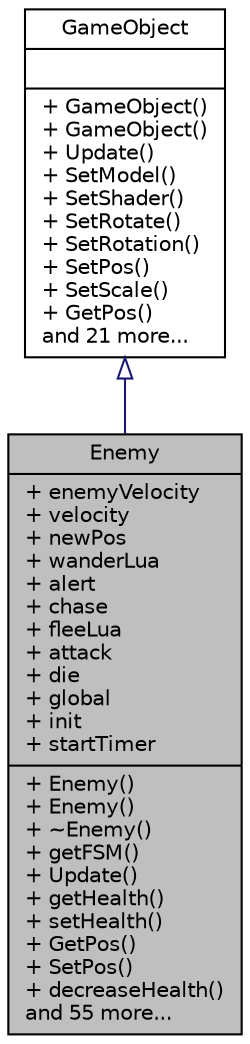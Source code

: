 digraph "Enemy"
{
 // LATEX_PDF_SIZE
  edge [fontname="Helvetica",fontsize="10",labelfontname="Helvetica",labelfontsize="10"];
  node [fontname="Helvetica",fontsize="10",shape=record];
  Node1 [label="{Enemy\n|+ enemyVelocity\l+ velocity\l+ newPos\l+ wanderLua\l+ alert\l+ chase\l+ fleeLua\l+ attack\l+ die\l+ global\l+ init\l+ startTimer\l|+ Enemy()\l+ Enemy()\l+ ~Enemy()\l+ getFSM()\l+ Update()\l+ getHealth()\l+ setHealth()\l+ GetPos()\l+ SetPos()\l+ decreaseHealth()\land 55 more...\l}",height=0.2,width=0.4,color="black", fillcolor="grey75", style="filled", fontcolor="black",tooltip="Abstract GameObject class for enemies."];
  Node2 -> Node1 [dir="back",color="midnightblue",fontsize="10",style="solid",arrowtail="onormal",fontname="Helvetica"];
  Node2 [label="{GameObject\n||+ GameObject()\l+ GameObject()\l+ Update()\l+ SetModel()\l+ SetShader()\l+ SetRotate()\l+ SetRotation()\l+ SetPos()\l+ SetScale()\l+ GetPos()\land 21 more...\l}",height=0.2,width=0.4,color="black", fillcolor="white", style="filled",URL="$class_game_object.html",tooltip="Class that holds the main information of a game object, that is abstracted for more specific reasons."];
}
